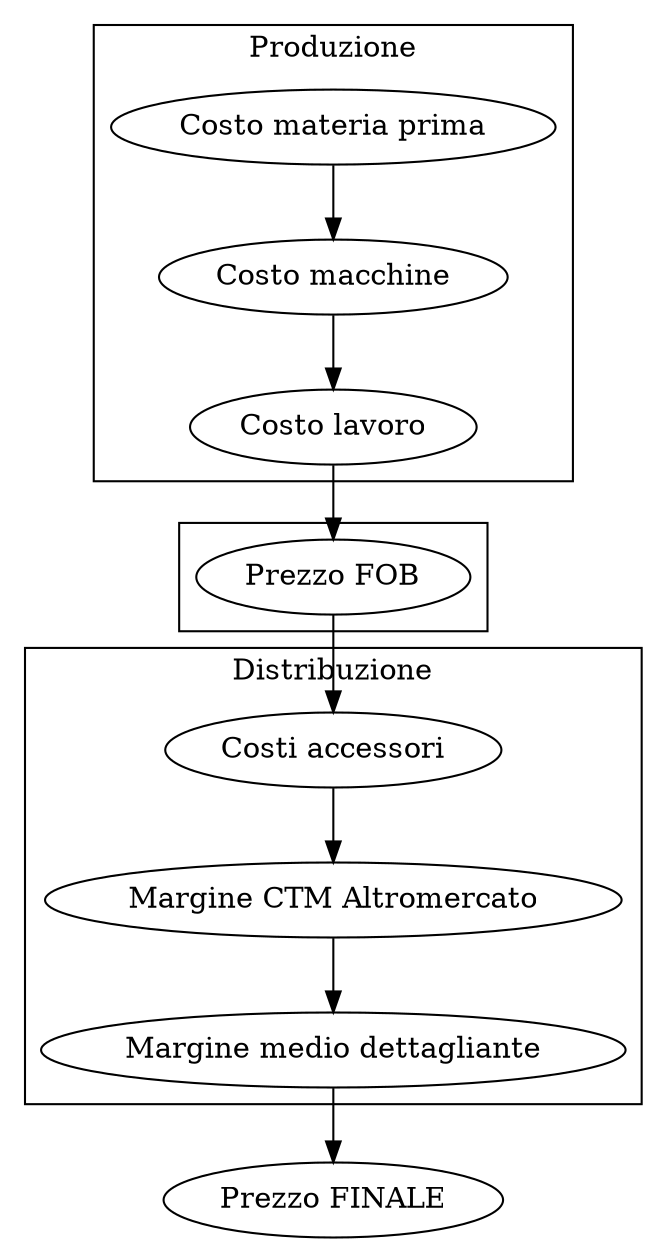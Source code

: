 digraph {
    subgraph cluster_0 {
        label="Produzione";
        "Costo materia prima" -> "Costo macchine";
        "Costo macchine" -> "Costo lavoro";
    } 
    subgraph cluster_1 {
        "Costo lavoro" -> "Prezzo FOB";
    }
    subgraph cluster_2 {
        label="Distribuzione";
        "Prezzo FOB" -> "Costi accessori";
        "Costi accessori" -> "Margine CTM Altromercato";
        "Margine CTM Altromercato" -> "Margine medio dettagliante";
    }
    "Margine medio dettagliante" -> "Prezzo FINALE";
}
